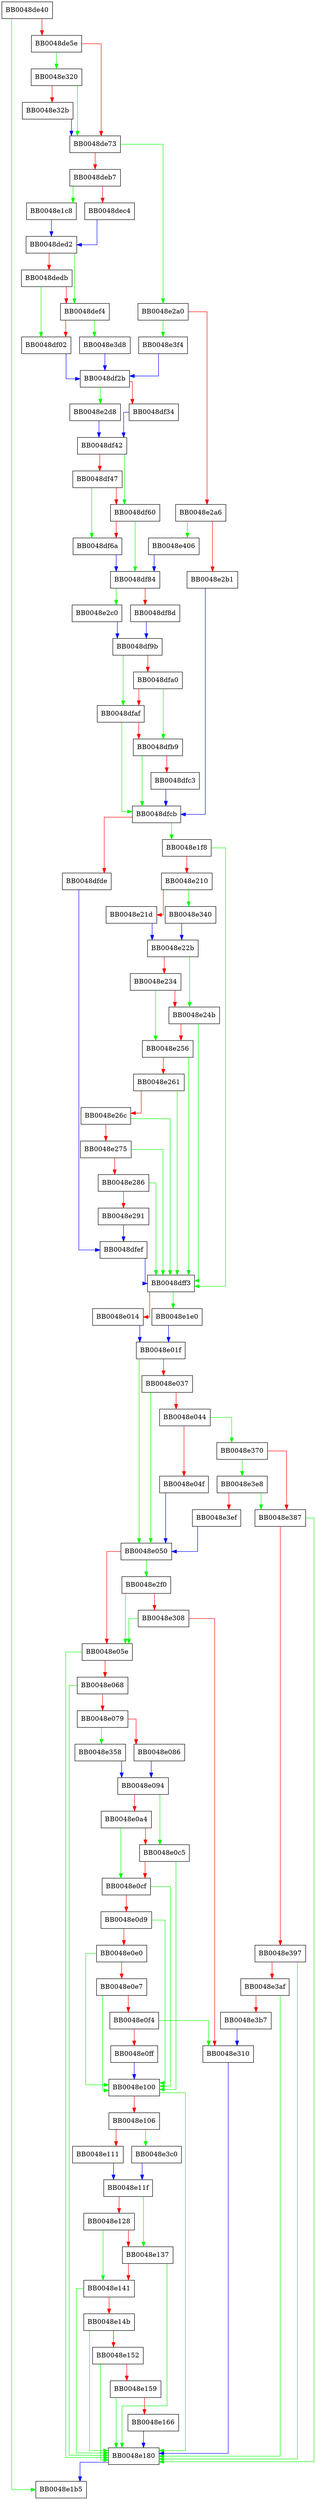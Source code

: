 digraph ssl_set_masks {
  node [shape="box"];
  graph [splines=ortho];
  BB0048de40 -> BB0048e1b5 [color="green"];
  BB0048de40 -> BB0048de5e [color="red"];
  BB0048de5e -> BB0048e320 [color="green"];
  BB0048de5e -> BB0048de73 [color="red"];
  BB0048de73 -> BB0048e2a0 [color="green"];
  BB0048de73 -> BB0048deb7 [color="red"];
  BB0048deb7 -> BB0048e1c8 [color="green"];
  BB0048deb7 -> BB0048dec4 [color="red"];
  BB0048dec4 -> BB0048ded2 [color="blue"];
  BB0048ded2 -> BB0048def4 [color="green"];
  BB0048ded2 -> BB0048dedb [color="red"];
  BB0048dedb -> BB0048df02 [color="green"];
  BB0048dedb -> BB0048def4 [color="red"];
  BB0048def4 -> BB0048e3d8 [color="green"];
  BB0048def4 -> BB0048df02 [color="red"];
  BB0048df02 -> BB0048df2b [color="blue"];
  BB0048df2b -> BB0048e2d8 [color="green"];
  BB0048df2b -> BB0048df34 [color="red"];
  BB0048df34 -> BB0048df42 [color="blue"];
  BB0048df42 -> BB0048df60 [color="green"];
  BB0048df42 -> BB0048df47 [color="red"];
  BB0048df47 -> BB0048df6a [color="green"];
  BB0048df47 -> BB0048df60 [color="red"];
  BB0048df60 -> BB0048df84 [color="green"];
  BB0048df60 -> BB0048df6a [color="red"];
  BB0048df6a -> BB0048df84 [color="blue"];
  BB0048df84 -> BB0048e2c0 [color="green"];
  BB0048df84 -> BB0048df8d [color="red"];
  BB0048df8d -> BB0048df9b [color="blue"];
  BB0048df9b -> BB0048dfaf [color="green"];
  BB0048df9b -> BB0048dfa0 [color="red"];
  BB0048dfa0 -> BB0048dfb9 [color="green"];
  BB0048dfa0 -> BB0048dfaf [color="red"];
  BB0048dfaf -> BB0048dfcb [color="green"];
  BB0048dfaf -> BB0048dfb9 [color="red"];
  BB0048dfb9 -> BB0048dfcb [color="green"];
  BB0048dfb9 -> BB0048dfc3 [color="red"];
  BB0048dfc3 -> BB0048dfcb [color="blue"];
  BB0048dfcb -> BB0048e1f8 [color="green"];
  BB0048dfcb -> BB0048dfde [color="red"];
  BB0048dfde -> BB0048dfef [color="blue"];
  BB0048dfef -> BB0048dff3 [color="blue"];
  BB0048dff3 -> BB0048e1e0 [color="green"];
  BB0048dff3 -> BB0048e014 [color="red"];
  BB0048e014 -> BB0048e01f [color="blue"];
  BB0048e01f -> BB0048e050 [color="green"];
  BB0048e01f -> BB0048e037 [color="red"];
  BB0048e037 -> BB0048e050 [color="green"];
  BB0048e037 -> BB0048e044 [color="red"];
  BB0048e044 -> BB0048e370 [color="green"];
  BB0048e044 -> BB0048e04f [color="red"];
  BB0048e04f -> BB0048e050 [color="blue"];
  BB0048e050 -> BB0048e2f0 [color="green"];
  BB0048e050 -> BB0048e05e [color="red"];
  BB0048e05e -> BB0048e180 [color="green"];
  BB0048e05e -> BB0048e068 [color="red"];
  BB0048e068 -> BB0048e180 [color="green"];
  BB0048e068 -> BB0048e079 [color="red"];
  BB0048e079 -> BB0048e358 [color="green"];
  BB0048e079 -> BB0048e086 [color="red"];
  BB0048e086 -> BB0048e094 [color="blue"];
  BB0048e094 -> BB0048e0c5 [color="green"];
  BB0048e094 -> BB0048e0a4 [color="red"];
  BB0048e0a4 -> BB0048e0cf [color="green"];
  BB0048e0a4 -> BB0048e0c5 [color="red"];
  BB0048e0c5 -> BB0048e100 [color="green"];
  BB0048e0c5 -> BB0048e0cf [color="red"];
  BB0048e0cf -> BB0048e100 [color="green"];
  BB0048e0cf -> BB0048e0d9 [color="red"];
  BB0048e0d9 -> BB0048e100 [color="green"];
  BB0048e0d9 -> BB0048e0e0 [color="red"];
  BB0048e0e0 -> BB0048e100 [color="green"];
  BB0048e0e0 -> BB0048e0e7 [color="red"];
  BB0048e0e7 -> BB0048e100 [color="green"];
  BB0048e0e7 -> BB0048e0f4 [color="red"];
  BB0048e0f4 -> BB0048e310 [color="green"];
  BB0048e0f4 -> BB0048e0ff [color="red"];
  BB0048e0ff -> BB0048e100 [color="blue"];
  BB0048e100 -> BB0048e180 [color="green"];
  BB0048e100 -> BB0048e106 [color="red"];
  BB0048e106 -> BB0048e3c0 [color="green"];
  BB0048e106 -> BB0048e111 [color="red"];
  BB0048e111 -> BB0048e11f [color="blue"];
  BB0048e11f -> BB0048e137 [color="green"];
  BB0048e11f -> BB0048e128 [color="red"];
  BB0048e128 -> BB0048e141 [color="green"];
  BB0048e128 -> BB0048e137 [color="red"];
  BB0048e137 -> BB0048e180 [color="green"];
  BB0048e137 -> BB0048e141 [color="red"];
  BB0048e141 -> BB0048e180 [color="green"];
  BB0048e141 -> BB0048e14b [color="red"];
  BB0048e14b -> BB0048e180 [color="green"];
  BB0048e14b -> BB0048e152 [color="red"];
  BB0048e152 -> BB0048e180 [color="green"];
  BB0048e152 -> BB0048e159 [color="red"];
  BB0048e159 -> BB0048e180 [color="green"];
  BB0048e159 -> BB0048e166 [color="red"];
  BB0048e166 -> BB0048e180 [color="blue"];
  BB0048e180 -> BB0048e1b5 [color="blue"];
  BB0048e1c8 -> BB0048ded2 [color="blue"];
  BB0048e1e0 -> BB0048e01f [color="blue"];
  BB0048e1f8 -> BB0048dff3 [color="green"];
  BB0048e1f8 -> BB0048e210 [color="red"];
  BB0048e210 -> BB0048e340 [color="green"];
  BB0048e210 -> BB0048e21d [color="red"];
  BB0048e21d -> BB0048e22b [color="blue"];
  BB0048e22b -> BB0048e24b [color="green"];
  BB0048e22b -> BB0048e234 [color="red"];
  BB0048e234 -> BB0048e256 [color="green"];
  BB0048e234 -> BB0048e24b [color="red"];
  BB0048e24b -> BB0048dff3 [color="green"];
  BB0048e24b -> BB0048e256 [color="red"];
  BB0048e256 -> BB0048dff3 [color="green"];
  BB0048e256 -> BB0048e261 [color="red"];
  BB0048e261 -> BB0048dff3 [color="green"];
  BB0048e261 -> BB0048e26c [color="red"];
  BB0048e26c -> BB0048dff3 [color="green"];
  BB0048e26c -> BB0048e275 [color="red"];
  BB0048e275 -> BB0048dff3 [color="green"];
  BB0048e275 -> BB0048e286 [color="red"];
  BB0048e286 -> BB0048dff3 [color="green"];
  BB0048e286 -> BB0048e291 [color="red"];
  BB0048e291 -> BB0048dfef [color="blue"];
  BB0048e2a0 -> BB0048e3f4 [color="green"];
  BB0048e2a0 -> BB0048e2a6 [color="red"];
  BB0048e2a6 -> BB0048e406 [color="green"];
  BB0048e2a6 -> BB0048e2b1 [color="red"];
  BB0048e2b1 -> BB0048dfcb [color="blue"];
  BB0048e2c0 -> BB0048df9b [color="blue"];
  BB0048e2d8 -> BB0048df42 [color="blue"];
  BB0048e2f0 -> BB0048e05e [color="green"];
  BB0048e2f0 -> BB0048e308 [color="red"];
  BB0048e308 -> BB0048e05e [color="green"];
  BB0048e308 -> BB0048e310 [color="red"];
  BB0048e310 -> BB0048e180 [color="blue"];
  BB0048e320 -> BB0048de73 [color="green"];
  BB0048e320 -> BB0048e32b [color="red"];
  BB0048e32b -> BB0048de73 [color="blue"];
  BB0048e340 -> BB0048e22b [color="blue"];
  BB0048e358 -> BB0048e094 [color="blue"];
  BB0048e370 -> BB0048e3e8 [color="green"];
  BB0048e370 -> BB0048e387 [color="red"];
  BB0048e387 -> BB0048e180 [color="green"];
  BB0048e387 -> BB0048e397 [color="red"];
  BB0048e397 -> BB0048e180 [color="green"];
  BB0048e397 -> BB0048e3af [color="red"];
  BB0048e3af -> BB0048e180 [color="green"];
  BB0048e3af -> BB0048e3b7 [color="red"];
  BB0048e3b7 -> BB0048e310 [color="blue"];
  BB0048e3c0 -> BB0048e11f [color="blue"];
  BB0048e3d8 -> BB0048df2b [color="blue"];
  BB0048e3e8 -> BB0048e387 [color="green"];
  BB0048e3e8 -> BB0048e3ef [color="red"];
  BB0048e3ef -> BB0048e050 [color="blue"];
  BB0048e3f4 -> BB0048df2b [color="blue"];
  BB0048e406 -> BB0048df84 [color="blue"];
}